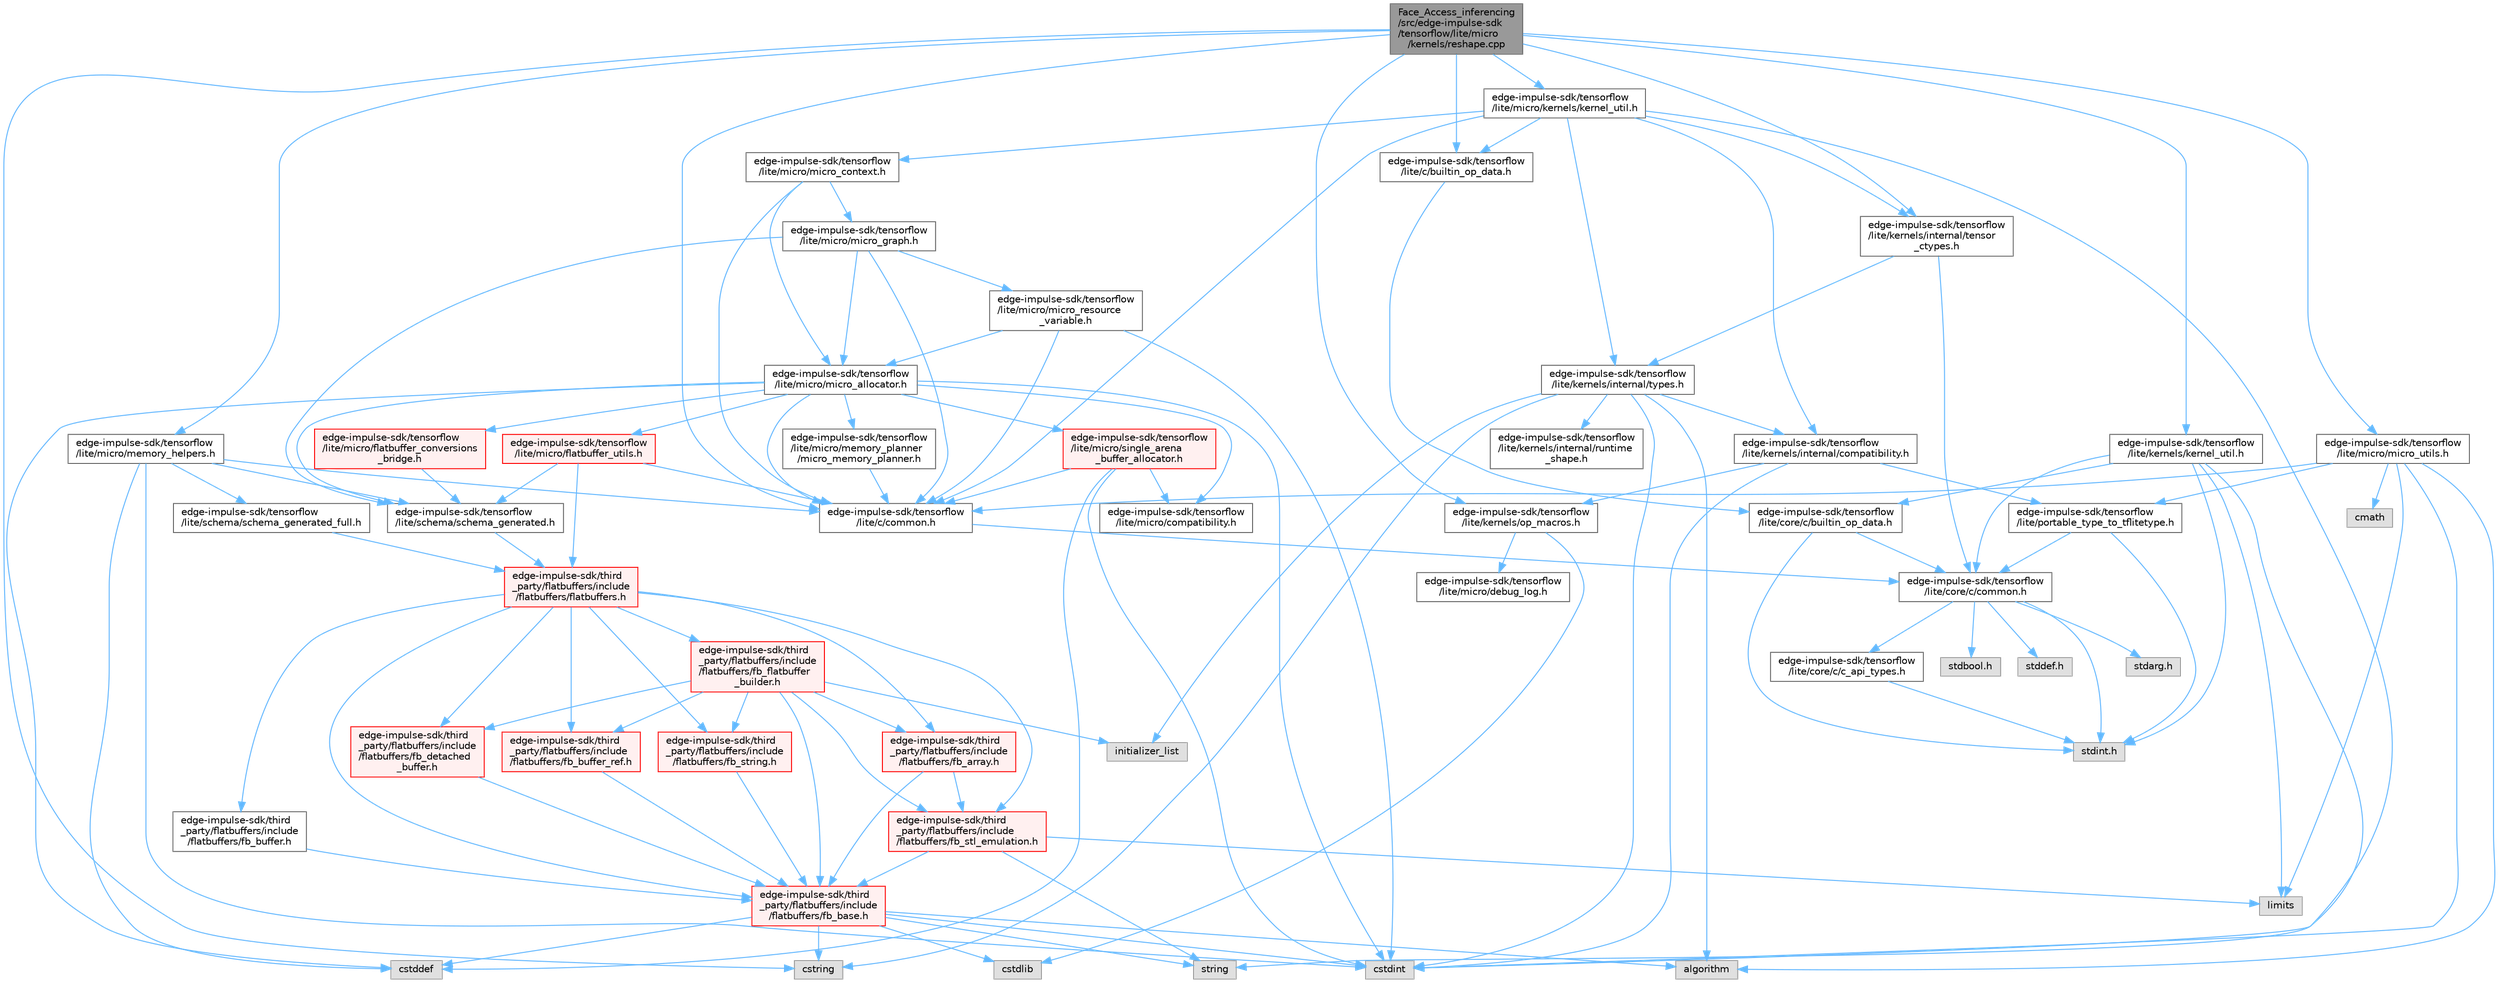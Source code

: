 digraph "Face_Access_inferencing/src/edge-impulse-sdk/tensorflow/lite/micro/kernels/reshape.cpp"
{
 // LATEX_PDF_SIZE
  bgcolor="transparent";
  edge [fontname=Helvetica,fontsize=10,labelfontname=Helvetica,labelfontsize=10];
  node [fontname=Helvetica,fontsize=10,shape=box,height=0.2,width=0.4];
  Node1 [id="Node000001",label="Face_Access_inferencing\l/src/edge-impulse-sdk\l/tensorflow/lite/micro\l/kernels/reshape.cpp",height=0.2,width=0.4,color="gray40", fillcolor="grey60", style="filled", fontcolor="black",tooltip=" "];
  Node1 -> Node2 [id="edge118_Node000001_Node000002",color="steelblue1",style="solid",tooltip=" "];
  Node2 [id="Node000002",label="cstring",height=0.2,width=0.4,color="grey60", fillcolor="#E0E0E0", style="filled",tooltip=" "];
  Node1 -> Node3 [id="edge119_Node000001_Node000003",color="steelblue1",style="solid",tooltip=" "];
  Node3 [id="Node000003",label="edge-impulse-sdk/tensorflow\l/lite/c/builtin_op_data.h",height=0.2,width=0.4,color="grey40", fillcolor="white", style="filled",URL="$_face___access__inferencing_2src_2edge-impulse-sdk_2tensorflow_2lite_2c_2builtin__op__data_8h.html",tooltip=" "];
  Node3 -> Node4 [id="edge120_Node000003_Node000004",color="steelblue1",style="solid",tooltip=" "];
  Node4 [id="Node000004",label="edge-impulse-sdk/tensorflow\l/lite/core/c/builtin_op_data.h",height=0.2,width=0.4,color="grey40", fillcolor="white", style="filled",URL="$_face___access__inferencing_2src_2edge-impulse-sdk_2tensorflow_2lite_2core_2c_2builtin__op__data_8h.html",tooltip=" "];
  Node4 -> Node5 [id="edge121_Node000004_Node000005",color="steelblue1",style="solid",tooltip=" "];
  Node5 [id="Node000005",label="stdint.h",height=0.2,width=0.4,color="grey60", fillcolor="#E0E0E0", style="filled",tooltip=" "];
  Node4 -> Node6 [id="edge122_Node000004_Node000006",color="steelblue1",style="solid",tooltip=" "];
  Node6 [id="Node000006",label="edge-impulse-sdk/tensorflow\l/lite/core/c/common.h",height=0.2,width=0.4,color="grey40", fillcolor="white", style="filled",URL="$_face___access__inferencing_2src_2edge-impulse-sdk_2tensorflow_2lite_2core_2c_2common_8h.html",tooltip=" "];
  Node6 -> Node7 [id="edge123_Node000006_Node000007",color="steelblue1",style="solid",tooltip=" "];
  Node7 [id="Node000007",label="stdarg.h",height=0.2,width=0.4,color="grey60", fillcolor="#E0E0E0", style="filled",tooltip=" "];
  Node6 -> Node8 [id="edge124_Node000006_Node000008",color="steelblue1",style="solid",tooltip=" "];
  Node8 [id="Node000008",label="stdbool.h",height=0.2,width=0.4,color="grey60", fillcolor="#E0E0E0", style="filled",tooltip=" "];
  Node6 -> Node9 [id="edge125_Node000006_Node000009",color="steelblue1",style="solid",tooltip=" "];
  Node9 [id="Node000009",label="stddef.h",height=0.2,width=0.4,color="grey60", fillcolor="#E0E0E0", style="filled",tooltip=" "];
  Node6 -> Node5 [id="edge126_Node000006_Node000005",color="steelblue1",style="solid",tooltip=" "];
  Node6 -> Node10 [id="edge127_Node000006_Node000010",color="steelblue1",style="solid",tooltip=" "];
  Node10 [id="Node000010",label="edge-impulse-sdk/tensorflow\l/lite/core/c/c_api_types.h",height=0.2,width=0.4,color="grey40", fillcolor="white", style="filled",URL="$_face___access__inferencing_2src_2edge-impulse-sdk_2tensorflow_2lite_2core_2c_2c__api__types_8h.html",tooltip=" "];
  Node10 -> Node5 [id="edge128_Node000010_Node000005",color="steelblue1",style="solid",tooltip=" "];
  Node1 -> Node11 [id="edge129_Node000001_Node000011",color="steelblue1",style="solid",tooltip=" "];
  Node11 [id="Node000011",label="edge-impulse-sdk/tensorflow\l/lite/c/common.h",height=0.2,width=0.4,color="grey40", fillcolor="white", style="filled",URL="$_face___access__inferencing_2src_2edge-impulse-sdk_2tensorflow_2lite_2c_2common_8h.html",tooltip=" "];
  Node11 -> Node6 [id="edge130_Node000011_Node000006",color="steelblue1",style="solid",tooltip=" "];
  Node1 -> Node12 [id="edge131_Node000001_Node000012",color="steelblue1",style="solid",tooltip=" "];
  Node12 [id="Node000012",label="edge-impulse-sdk/tensorflow\l/lite/kernels/internal/tensor\l_ctypes.h",height=0.2,width=0.4,color="grey40", fillcolor="white", style="filled",URL="$_face___access__inferencing_2src_2edge-impulse-sdk_2tensorflow_2lite_2kernels_2internal_2tensor__ctypes_8h.html",tooltip=" "];
  Node12 -> Node6 [id="edge132_Node000012_Node000006",color="steelblue1",style="solid",tooltip=" "];
  Node12 -> Node13 [id="edge133_Node000012_Node000013",color="steelblue1",style="solid",tooltip=" "];
  Node13 [id="Node000013",label="edge-impulse-sdk/tensorflow\l/lite/kernels/internal/types.h",height=0.2,width=0.4,color="grey40", fillcolor="white", style="filled",URL="$_face___access__inferencing_2src_2edge-impulse-sdk_2tensorflow_2lite_2kernels_2internal_2types_8h.html",tooltip=" "];
  Node13 -> Node14 [id="edge134_Node000013_Node000014",color="steelblue1",style="solid",tooltip=" "];
  Node14 [id="Node000014",label="algorithm",height=0.2,width=0.4,color="grey60", fillcolor="#E0E0E0", style="filled",tooltip=" "];
  Node13 -> Node15 [id="edge135_Node000013_Node000015",color="steelblue1",style="solid",tooltip=" "];
  Node15 [id="Node000015",label="cstdint",height=0.2,width=0.4,color="grey60", fillcolor="#E0E0E0", style="filled",tooltip=" "];
  Node13 -> Node2 [id="edge136_Node000013_Node000002",color="steelblue1",style="solid",tooltip=" "];
  Node13 -> Node16 [id="edge137_Node000013_Node000016",color="steelblue1",style="solid",tooltip=" "];
  Node16 [id="Node000016",label="initializer_list",height=0.2,width=0.4,color="grey60", fillcolor="#E0E0E0", style="filled",tooltip=" "];
  Node13 -> Node17 [id="edge138_Node000013_Node000017",color="steelblue1",style="solid",tooltip=" "];
  Node17 [id="Node000017",label="edge-impulse-sdk/tensorflow\l/lite/kernels/internal/compatibility.h",height=0.2,width=0.4,color="grey40", fillcolor="white", style="filled",URL="$_face___access__inferencing_2src_2edge-impulse-sdk_2tensorflow_2lite_2kernels_2internal_2compatibility_8h.html",tooltip=" "];
  Node17 -> Node15 [id="edge139_Node000017_Node000015",color="steelblue1",style="solid",tooltip=" "];
  Node17 -> Node18 [id="edge140_Node000017_Node000018",color="steelblue1",style="solid",tooltip=" "];
  Node18 [id="Node000018",label="edge-impulse-sdk/tensorflow\l/lite/portable_type_to_tflitetype.h",height=0.2,width=0.4,color="grey40", fillcolor="white", style="filled",URL="$_face___access__inferencing_2src_2edge-impulse-sdk_2tensorflow_2lite_2portable__type__to__tflitetype_8h.html",tooltip=" "];
  Node18 -> Node5 [id="edge141_Node000018_Node000005",color="steelblue1",style="solid",tooltip=" "];
  Node18 -> Node6 [id="edge142_Node000018_Node000006",color="steelblue1",style="solid",tooltip=" "];
  Node17 -> Node19 [id="edge143_Node000017_Node000019",color="steelblue1",style="solid",tooltip=" "];
  Node19 [id="Node000019",label="edge-impulse-sdk/tensorflow\l/lite/kernels/op_macros.h",height=0.2,width=0.4,color="grey40", fillcolor="white", style="filled",URL="$_face___access__inferencing_2src_2edge-impulse-sdk_2tensorflow_2lite_2kernels_2op__macros_8h.html",tooltip=" "];
  Node19 -> Node20 [id="edge144_Node000019_Node000020",color="steelblue1",style="solid",tooltip=" "];
  Node20 [id="Node000020",label="edge-impulse-sdk/tensorflow\l/lite/micro/debug_log.h",height=0.2,width=0.4,color="grey40", fillcolor="white", style="filled",URL="$_face___access__inferencing_2src_2edge-impulse-sdk_2tensorflow_2lite_2micro_2debug__log_8h.html",tooltip=" "];
  Node19 -> Node21 [id="edge145_Node000019_Node000021",color="steelblue1",style="solid",tooltip=" "];
  Node21 [id="Node000021",label="cstdlib",height=0.2,width=0.4,color="grey60", fillcolor="#E0E0E0", style="filled",tooltip=" "];
  Node13 -> Node22 [id="edge146_Node000013_Node000022",color="steelblue1",style="solid",tooltip=" "];
  Node22 [id="Node000022",label="edge-impulse-sdk/tensorflow\l/lite/kernels/internal/runtime\l_shape.h",height=0.2,width=0.4,color="grey40", fillcolor="white", style="filled",URL="$_face___access__inferencing_2src_2edge-impulse-sdk_2tensorflow_2lite_2kernels_2internal_2runtime__shape_8h.html",tooltip=" "];
  Node1 -> Node23 [id="edge147_Node000001_Node000023",color="steelblue1",style="solid",tooltip=" "];
  Node23 [id="Node000023",label="edge-impulse-sdk/tensorflow\l/lite/kernels/kernel_util.h",height=0.2,width=0.4,color="grey40", fillcolor="white", style="filled",URL="$_face___access__inferencing_2src_2edge-impulse-sdk_2tensorflow_2lite_2kernels_2kernel__util_8h.html",tooltip=" "];
  Node23 -> Node5 [id="edge148_Node000023_Node000005",color="steelblue1",style="solid",tooltip=" "];
  Node23 -> Node24 [id="edge149_Node000023_Node000024",color="steelblue1",style="solid",tooltip=" "];
  Node24 [id="Node000024",label="limits",height=0.2,width=0.4,color="grey60", fillcolor="#E0E0E0", style="filled",tooltip=" "];
  Node23 -> Node25 [id="edge150_Node000023_Node000025",color="steelblue1",style="solid",tooltip=" "];
  Node25 [id="Node000025",label="string",height=0.2,width=0.4,color="grey60", fillcolor="#E0E0E0", style="filled",tooltip=" "];
  Node23 -> Node4 [id="edge151_Node000023_Node000004",color="steelblue1",style="solid",tooltip=" "];
  Node23 -> Node6 [id="edge152_Node000023_Node000006",color="steelblue1",style="solid",tooltip=" "];
  Node1 -> Node19 [id="edge153_Node000001_Node000019",color="steelblue1",style="solid",tooltip=" "];
  Node1 -> Node26 [id="edge154_Node000001_Node000026",color="steelblue1",style="solid",tooltip=" "];
  Node26 [id="Node000026",label="edge-impulse-sdk/tensorflow\l/lite/micro/kernels/kernel_util.h",height=0.2,width=0.4,color="grey40", fillcolor="white", style="filled",URL="$_face___access__inferencing_2src_2edge-impulse-sdk_2tensorflow_2lite_2micro_2kernels_2kernel__util_8h.html",tooltip=" "];
  Node26 -> Node15 [id="edge155_Node000026_Node000015",color="steelblue1",style="solid",tooltip=" "];
  Node26 -> Node3 [id="edge156_Node000026_Node000003",color="steelblue1",style="solid",tooltip=" "];
  Node26 -> Node11 [id="edge157_Node000026_Node000011",color="steelblue1",style="solid",tooltip=" "];
  Node26 -> Node17 [id="edge158_Node000026_Node000017",color="steelblue1",style="solid",tooltip=" "];
  Node26 -> Node12 [id="edge159_Node000026_Node000012",color="steelblue1",style="solid",tooltip=" "];
  Node26 -> Node13 [id="edge160_Node000026_Node000013",color="steelblue1",style="solid",tooltip=" "];
  Node26 -> Node27 [id="edge161_Node000026_Node000027",color="steelblue1",style="solid",tooltip=" "];
  Node27 [id="Node000027",label="edge-impulse-sdk/tensorflow\l/lite/micro/micro_context.h",height=0.2,width=0.4,color="grey40", fillcolor="white", style="filled",URL="$_face___access__inferencing_2src_2edge-impulse-sdk_2tensorflow_2lite_2micro_2micro__context_8h.html",tooltip=" "];
  Node27 -> Node11 [id="edge162_Node000027_Node000011",color="steelblue1",style="solid",tooltip=" "];
  Node27 -> Node28 [id="edge163_Node000027_Node000028",color="steelblue1",style="solid",tooltip=" "];
  Node28 [id="Node000028",label="edge-impulse-sdk/tensorflow\l/lite/micro/micro_allocator.h",height=0.2,width=0.4,color="grey40", fillcolor="white", style="filled",URL="$_face___access__inferencing_2src_2edge-impulse-sdk_2tensorflow_2lite_2micro_2micro__allocator_8h.html",tooltip=" "];
  Node28 -> Node29 [id="edge164_Node000028_Node000029",color="steelblue1",style="solid",tooltip=" "];
  Node29 [id="Node000029",label="cstddef",height=0.2,width=0.4,color="grey60", fillcolor="#E0E0E0", style="filled",tooltip=" "];
  Node28 -> Node15 [id="edge165_Node000028_Node000015",color="steelblue1",style="solid",tooltip=" "];
  Node28 -> Node11 [id="edge166_Node000028_Node000011",color="steelblue1",style="solid",tooltip=" "];
  Node28 -> Node30 [id="edge167_Node000028_Node000030",color="steelblue1",style="solid",tooltip=" "];
  Node30 [id="Node000030",label="edge-impulse-sdk/tensorflow\l/lite/micro/single_arena\l_buffer_allocator.h",height=0.2,width=0.4,color="red", fillcolor="#FFF0F0", style="filled",URL="$_face___access__inferencing_2src_2edge-impulse-sdk_2tensorflow_2lite_2micro_2single__arena__buffer__allocator_8h.html",tooltip=" "];
  Node30 -> Node29 [id="edge168_Node000030_Node000029",color="steelblue1",style="solid",tooltip=" "];
  Node30 -> Node15 [id="edge169_Node000030_Node000015",color="steelblue1",style="solid",tooltip=" "];
  Node30 -> Node11 [id="edge170_Node000030_Node000011",color="steelblue1",style="solid",tooltip=" "];
  Node30 -> Node33 [id="edge171_Node000030_Node000033",color="steelblue1",style="solid",tooltip=" "];
  Node33 [id="Node000033",label="edge-impulse-sdk/tensorflow\l/lite/micro/compatibility.h",height=0.2,width=0.4,color="grey40", fillcolor="white", style="filled",URL="$_face___access__inferencing_2src_2edge-impulse-sdk_2tensorflow_2lite_2micro_2compatibility_8h.html",tooltip=" "];
  Node28 -> Node33 [id="edge172_Node000028_Node000033",color="steelblue1",style="solid",tooltip=" "];
  Node28 -> Node34 [id="edge173_Node000028_Node000034",color="steelblue1",style="solid",tooltip=" "];
  Node34 [id="Node000034",label="edge-impulse-sdk/tensorflow\l/lite/micro/flatbuffer_utils.h",height=0.2,width=0.4,color="red", fillcolor="#FFF0F0", style="filled",URL="$_face___access__inferencing_2src_2edge-impulse-sdk_2tensorflow_2lite_2micro_2flatbuffer__utils_8h.html",tooltip=" "];
  Node34 -> Node35 [id="edge174_Node000034_Node000035",color="steelblue1",style="solid",tooltip=" "];
  Node35 [id="Node000035",label="edge-impulse-sdk/third\l_party/flatbuffers/include\l/flatbuffers/flatbuffers.h",height=0.2,width=0.4,color="red", fillcolor="#FFF0F0", style="filled",URL="$_face___access__inferencing_2src_2edge-impulse-sdk_2third__party_2flatbuffers_2include_2flatbuffers_2flatbuffers_8h.html",tooltip=" "];
  Node35 -> Node36 [id="edge175_Node000035_Node000036",color="steelblue1",style="solid",tooltip=" "];
  Node36 [id="Node000036",label="edge-impulse-sdk/third\l_party/flatbuffers/include\l/flatbuffers/fb_array.h",height=0.2,width=0.4,color="red", fillcolor="#FFF0F0", style="filled",URL="$fb__array_8h.html",tooltip=" "];
  Node36 -> Node37 [id="edge176_Node000036_Node000037",color="steelblue1",style="solid",tooltip=" "];
  Node37 [id="Node000037",label="edge-impulse-sdk/third\l_party/flatbuffers/include\l/flatbuffers/fb_base.h",height=0.2,width=0.4,color="red", fillcolor="#FFF0F0", style="filled",URL="$fb__base_8h.html",tooltip=" "];
  Node37 -> Node15 [id="edge177_Node000037_Node000015",color="steelblue1",style="solid",tooltip=" "];
  Node37 -> Node29 [id="edge178_Node000037_Node000029",color="steelblue1",style="solid",tooltip=" "];
  Node37 -> Node21 [id="edge179_Node000037_Node000021",color="steelblue1",style="solid",tooltip=" "];
  Node37 -> Node2 [id="edge180_Node000037_Node000002",color="steelblue1",style="solid",tooltip=" "];
  Node37 -> Node25 [id="edge181_Node000037_Node000025",color="steelblue1",style="solid",tooltip=" "];
  Node37 -> Node14 [id="edge182_Node000037_Node000014",color="steelblue1",style="solid",tooltip=" "];
  Node36 -> Node45 [id="edge183_Node000036_Node000045",color="steelblue1",style="solid",tooltip=" "];
  Node45 [id="Node000045",label="edge-impulse-sdk/third\l_party/flatbuffers/include\l/flatbuffers/fb_stl_emulation.h",height=0.2,width=0.4,color="red", fillcolor="#FFF0F0", style="filled",URL="$fb__stl__emulation_8h.html",tooltip=" "];
  Node45 -> Node37 [id="edge184_Node000045_Node000037",color="steelblue1",style="solid",tooltip=" "];
  Node45 -> Node25 [id="edge185_Node000045_Node000025",color="steelblue1",style="solid",tooltip=" "];
  Node45 -> Node24 [id="edge186_Node000045_Node000024",color="steelblue1",style="solid",tooltip=" "];
  Node35 -> Node37 [id="edge187_Node000035_Node000037",color="steelblue1",style="solid",tooltip=" "];
  Node35 -> Node47 [id="edge188_Node000035_Node000047",color="steelblue1",style="solid",tooltip=" "];
  Node47 [id="Node000047",label="edge-impulse-sdk/third\l_party/flatbuffers/include\l/flatbuffers/fb_buffer.h",height=0.2,width=0.4,color="grey40", fillcolor="white", style="filled",URL="$fb__buffer_8h.html",tooltip=" "];
  Node47 -> Node37 [id="edge189_Node000047_Node000037",color="steelblue1",style="solid",tooltip=" "];
  Node35 -> Node48 [id="edge190_Node000035_Node000048",color="steelblue1",style="solid",tooltip=" "];
  Node48 [id="Node000048",label="edge-impulse-sdk/third\l_party/flatbuffers/include\l/flatbuffers/fb_buffer_ref.h",height=0.2,width=0.4,color="red", fillcolor="#FFF0F0", style="filled",URL="$fb__buffer__ref_8h.html",tooltip=" "];
  Node48 -> Node37 [id="edge191_Node000048_Node000037",color="steelblue1",style="solid",tooltip=" "];
  Node35 -> Node50 [id="edge192_Node000035_Node000050",color="steelblue1",style="solid",tooltip=" "];
  Node50 [id="Node000050",label="edge-impulse-sdk/third\l_party/flatbuffers/include\l/flatbuffers/fb_detached\l_buffer.h",height=0.2,width=0.4,color="red", fillcolor="#FFF0F0", style="filled",URL="$fb__detached__buffer_8h.html",tooltip=" "];
  Node50 -> Node37 [id="edge193_Node000050_Node000037",color="steelblue1",style="solid",tooltip=" "];
  Node35 -> Node53 [id="edge194_Node000035_Node000053",color="steelblue1",style="solid",tooltip=" "];
  Node53 [id="Node000053",label="edge-impulse-sdk/third\l_party/flatbuffers/include\l/flatbuffers/fb_flatbuffer\l_builder.h",height=0.2,width=0.4,color="red", fillcolor="#FFF0F0", style="filled",URL="$fb__flatbuffer__builder_8h.html",tooltip=" "];
  Node53 -> Node16 [id="edge195_Node000053_Node000016",color="steelblue1",style="solid",tooltip=" "];
  Node53 -> Node36 [id="edge196_Node000053_Node000036",color="steelblue1",style="solid",tooltip=" "];
  Node53 -> Node37 [id="edge197_Node000053_Node000037",color="steelblue1",style="solid",tooltip=" "];
  Node53 -> Node48 [id="edge198_Node000053_Node000048",color="steelblue1",style="solid",tooltip=" "];
  Node53 -> Node50 [id="edge199_Node000053_Node000050",color="steelblue1",style="solid",tooltip=" "];
  Node53 -> Node45 [id="edge200_Node000053_Node000045",color="steelblue1",style="solid",tooltip=" "];
  Node53 -> Node55 [id="edge201_Node000053_Node000055",color="steelblue1",style="solid",tooltip=" "];
  Node55 [id="Node000055",label="edge-impulse-sdk/third\l_party/flatbuffers/include\l/flatbuffers/fb_string.h",height=0.2,width=0.4,color="red", fillcolor="#FFF0F0", style="filled",URL="$fb__string_8h.html",tooltip=" "];
  Node55 -> Node37 [id="edge202_Node000055_Node000037",color="steelblue1",style="solid",tooltip=" "];
  Node35 -> Node45 [id="edge203_Node000035_Node000045",color="steelblue1",style="solid",tooltip=" "];
  Node35 -> Node55 [id="edge204_Node000035_Node000055",color="steelblue1",style="solid",tooltip=" "];
  Node34 -> Node11 [id="edge205_Node000034_Node000011",color="steelblue1",style="solid",tooltip=" "];
  Node34 -> Node66 [id="edge206_Node000034_Node000066",color="steelblue1",style="solid",tooltip=" "];
  Node66 [id="Node000066",label="edge-impulse-sdk/tensorflow\l/lite/schema/schema_generated.h",height=0.2,width=0.4,color="grey40", fillcolor="white", style="filled",URL="$_face___access__inferencing_2src_2edge-impulse-sdk_2tensorflow_2lite_2schema_2schema__generated_8h.html",tooltip=" "];
  Node66 -> Node35 [id="edge207_Node000066_Node000035",color="steelblue1",style="solid",tooltip=" "];
  Node28 -> Node67 [id="edge208_Node000028_Node000067",color="steelblue1",style="solid",tooltip=" "];
  Node67 [id="Node000067",label="edge-impulse-sdk/tensorflow\l/lite/micro/memory_planner\l/micro_memory_planner.h",height=0.2,width=0.4,color="grey40", fillcolor="white", style="filled",URL="$_face___access__inferencing_2src_2edge-impulse-sdk_2tensorflow_2lite_2micro_2memory__planner_2micro__memory__planner_8h.html",tooltip=" "];
  Node67 -> Node11 [id="edge209_Node000067_Node000011",color="steelblue1",style="solid",tooltip=" "];
  Node28 -> Node68 [id="edge210_Node000028_Node000068",color="steelblue1",style="solid",tooltip=" "];
  Node68 [id="Node000068",label="edge-impulse-sdk/tensorflow\l/lite/micro/flatbuffer_conversions\l_bridge.h",height=0.2,width=0.4,color="red", fillcolor="#FFF0F0", style="filled",URL="$_face___access__inferencing_2src_2edge-impulse-sdk_2tensorflow_2lite_2micro_2flatbuffer__conversions__bridge_8h.html",tooltip=" "];
  Node68 -> Node66 [id="edge211_Node000068_Node000066",color="steelblue1",style="solid",tooltip=" "];
  Node28 -> Node66 [id="edge212_Node000028_Node000066",color="steelblue1",style="solid",tooltip=" "];
  Node27 -> Node73 [id="edge213_Node000027_Node000073",color="steelblue1",style="solid",tooltip=" "];
  Node73 [id="Node000073",label="edge-impulse-sdk/tensorflow\l/lite/micro/micro_graph.h",height=0.2,width=0.4,color="grey40", fillcolor="white", style="filled",URL="$_face___access__inferencing_2src_2edge-impulse-sdk_2tensorflow_2lite_2micro_2micro__graph_8h.html",tooltip=" "];
  Node73 -> Node11 [id="edge214_Node000073_Node000011",color="steelblue1",style="solid",tooltip=" "];
  Node73 -> Node28 [id="edge215_Node000073_Node000028",color="steelblue1",style="solid",tooltip=" "];
  Node73 -> Node74 [id="edge216_Node000073_Node000074",color="steelblue1",style="solid",tooltip=" "];
  Node74 [id="Node000074",label="edge-impulse-sdk/tensorflow\l/lite/micro/micro_resource\l_variable.h",height=0.2,width=0.4,color="grey40", fillcolor="white", style="filled",URL="$_face___access__inferencing_2src_2edge-impulse-sdk_2tensorflow_2lite_2micro_2micro__resource__variable_8h.html",tooltip=" "];
  Node74 -> Node15 [id="edge217_Node000074_Node000015",color="steelblue1",style="solid",tooltip=" "];
  Node74 -> Node11 [id="edge218_Node000074_Node000011",color="steelblue1",style="solid",tooltip=" "];
  Node74 -> Node28 [id="edge219_Node000074_Node000028",color="steelblue1",style="solid",tooltip=" "];
  Node73 -> Node66 [id="edge220_Node000073_Node000066",color="steelblue1",style="solid",tooltip=" "];
  Node1 -> Node75 [id="edge221_Node000001_Node000075",color="steelblue1",style="solid",tooltip=" "];
  Node75 [id="Node000075",label="edge-impulse-sdk/tensorflow\l/lite/micro/memory_helpers.h",height=0.2,width=0.4,color="grey40", fillcolor="white", style="filled",URL="$_face___access__inferencing_2src_2edge-impulse-sdk_2tensorflow_2lite_2micro_2memory__helpers_8h.html",tooltip=" "];
  Node75 -> Node29 [id="edge222_Node000075_Node000029",color="steelblue1",style="solid",tooltip=" "];
  Node75 -> Node15 [id="edge223_Node000075_Node000015",color="steelblue1",style="solid",tooltip=" "];
  Node75 -> Node11 [id="edge224_Node000075_Node000011",color="steelblue1",style="solid",tooltip=" "];
  Node75 -> Node66 [id="edge225_Node000075_Node000066",color="steelblue1",style="solid",tooltip=" "];
  Node75 -> Node76 [id="edge226_Node000075_Node000076",color="steelblue1",style="solid",tooltip=" "];
  Node76 [id="Node000076",label="edge-impulse-sdk/tensorflow\l/lite/schema/schema_generated_full.h",height=0.2,width=0.4,color="grey40", fillcolor="white", style="filled",URL="$schema__generated__full_8h.html",tooltip=" "];
  Node76 -> Node35 [id="edge227_Node000076_Node000035",color="steelblue1",style="solid",tooltip=" "];
  Node1 -> Node77 [id="edge228_Node000001_Node000077",color="steelblue1",style="solid",tooltip=" "];
  Node77 [id="Node000077",label="edge-impulse-sdk/tensorflow\l/lite/micro/micro_utils.h",height=0.2,width=0.4,color="grey40", fillcolor="white", style="filled",URL="$_face___access__inferencing_2src_2edge-impulse-sdk_2tensorflow_2lite_2micro_2micro__utils_8h.html",tooltip=" "];
  Node77 -> Node14 [id="edge229_Node000077_Node000014",color="steelblue1",style="solid",tooltip=" "];
  Node77 -> Node78 [id="edge230_Node000077_Node000078",color="steelblue1",style="solid",tooltip=" "];
  Node78 [id="Node000078",label="cmath",height=0.2,width=0.4,color="grey60", fillcolor="#E0E0E0", style="filled",tooltip=" "];
  Node77 -> Node15 [id="edge231_Node000077_Node000015",color="steelblue1",style="solid",tooltip=" "];
  Node77 -> Node18 [id="edge232_Node000077_Node000018",color="steelblue1",style="solid",tooltip=" "];
  Node77 -> Node24 [id="edge233_Node000077_Node000024",color="steelblue1",style="solid",tooltip=" "];
  Node77 -> Node11 [id="edge234_Node000077_Node000011",color="steelblue1",style="solid",tooltip=" "];
}
